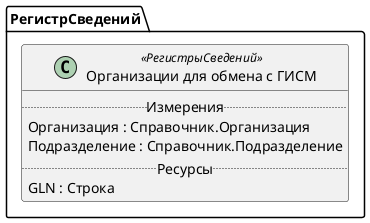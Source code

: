 ﻿@startuml ОрганизацииДляОбменаГИСМ
'!include templates.wsd
'..\include templates.wsd
class РегистрСведений.ОрганизацииДляОбменаГИСМ as "Организации для обмена с ГИСМ" <<РегистрыСведений>>
{
..Измерения..
Организация : Справочник.Организация
Подразделение : Справочник.Подразделение
..Ресурсы..
GLN : Строка
}
@enduml
